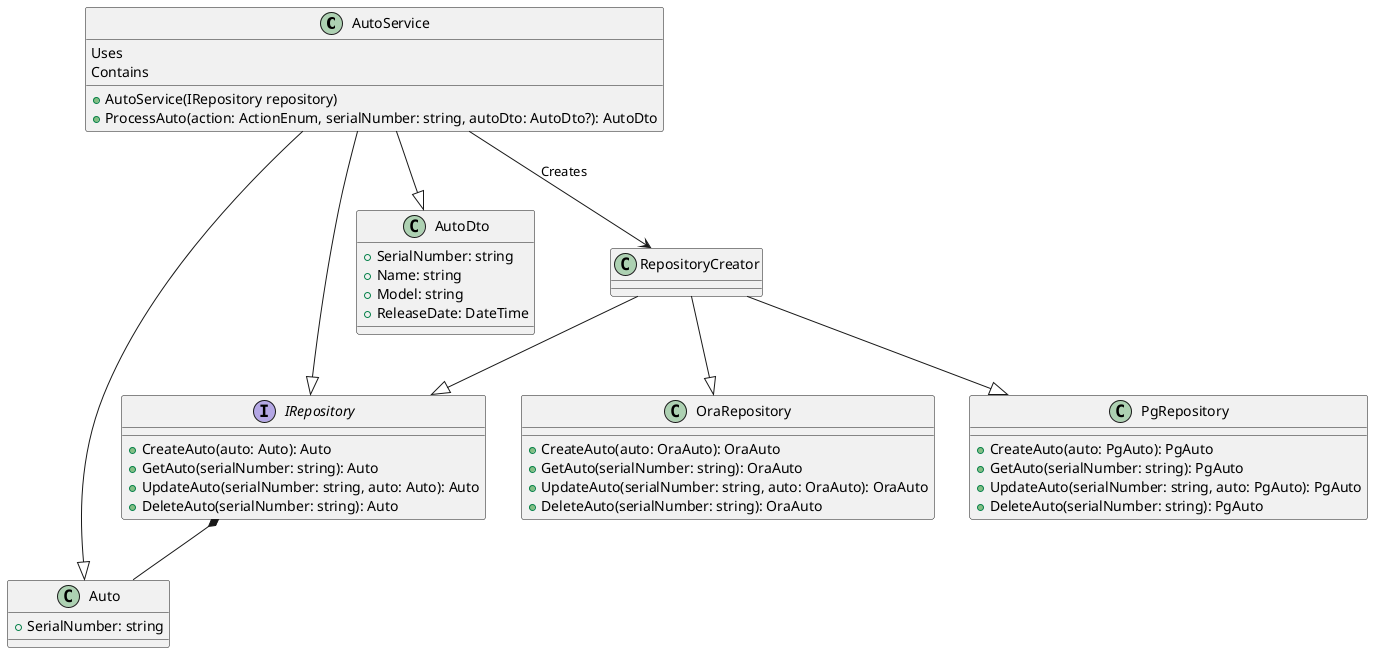 ﻿@startuml

class AutoService {
  +AutoService(IRepository repository)
  +ProcessAuto(action: ActionEnum, serialNumber: string, autoDto: AutoDto?): AutoDto
}

interface IRepository {
  +CreateAuto(auto: Auto): Auto
  +GetAuto(serialNumber: string): Auto
  +UpdateAuto(serialNumber: string, auto: Auto): Auto
  +DeleteAuto(serialNumber: string): Auto
}

class PgRepository {
  +CreateAuto(auto: PgAuto): PgAuto
  +GetAuto(serialNumber: string): PgAuto
  +UpdateAuto(serialNumber: string, auto: PgAuto): PgAuto
  +DeleteAuto(serialNumber: string): PgAuto
}

class OraRepository {
  +CreateAuto(auto: OraAuto): OraAuto
  +GetAuto(serialNumber: string): OraAuto
  +UpdateAuto(serialNumber: string, auto: OraAuto): OraAuto
  +DeleteAuto(serialNumber: string): OraAuto
}

class Auto {
  +SerialNumber: string
}

class AutoDto {
  +SerialNumber: string
  +Name: string
  +Model: string
  +ReleaseDate: DateTime
}

AutoService --|> IRepository
AutoService : Uses

AutoService --|> Auto
AutoService : Contains

AutoService --|> AutoDto

AutoService --> RepositoryCreator : Creates

RepositoryCreator --|> IRepository
RepositoryCreator --|> PgRepository
RepositoryCreator --|> OraRepository

IRepository *-- Auto

@enduml
